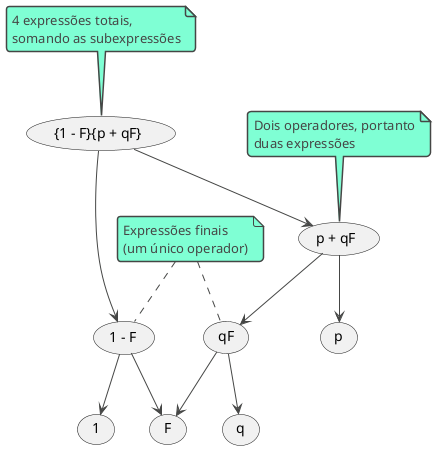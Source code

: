 @startuml
!theme vibrant

usecase ({1 - F}{p + qF}) as toplevel
usecase (p + qF) as rightside
usecase (1 - F) as leftside

toplevel -down-> leftside
toplevel -down-> rightside

rightside -down-> (p)
rightside -down-> (qF)
(qF) -down-> (q)
(qF) -down-> (F)

leftside -down-> (1)
leftside -down-> (F)

note top of toplevel
    4 expressões totais,
    somando as subexpressões
end note

note top of rightside
    Dois operadores, portanto
    duas expressões
end note

note as final
    Expressões finais
    (um único operador)
end note

final .. leftside
final .. (qF)

@enduml